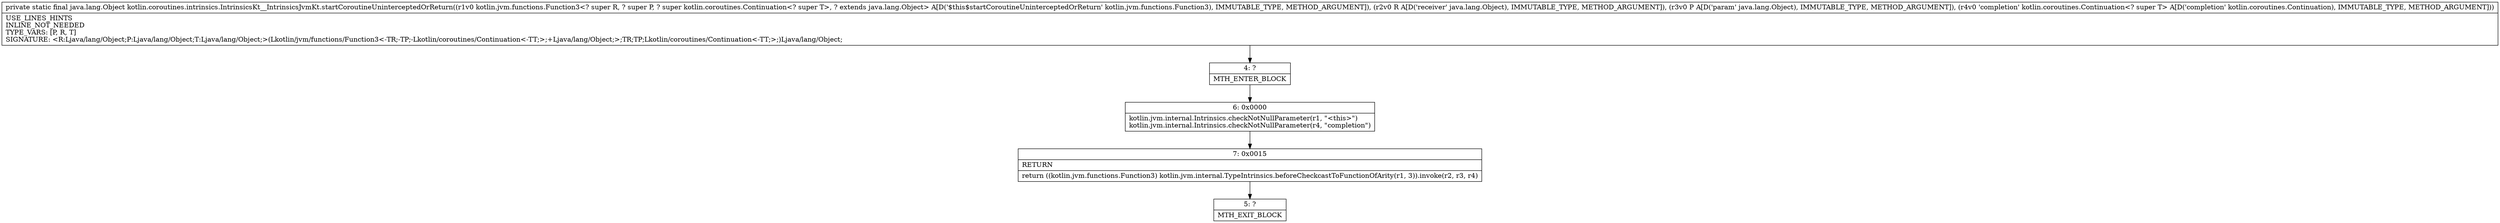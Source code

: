 digraph "CFG forkotlin.coroutines.intrinsics.IntrinsicsKt__IntrinsicsJvmKt.startCoroutineUninterceptedOrReturn(Lkotlin\/jvm\/functions\/Function3;Ljava\/lang\/Object;Ljava\/lang\/Object;Lkotlin\/coroutines\/Continuation;)Ljava\/lang\/Object;" {
Node_4 [shape=record,label="{4\:\ ?|MTH_ENTER_BLOCK\l}"];
Node_6 [shape=record,label="{6\:\ 0x0000|kotlin.jvm.internal.Intrinsics.checkNotNullParameter(r1, \"\<this\>\")\lkotlin.jvm.internal.Intrinsics.checkNotNullParameter(r4, \"completion\")\l}"];
Node_7 [shape=record,label="{7\:\ 0x0015|RETURN\l|return ((kotlin.jvm.functions.Function3) kotlin.jvm.internal.TypeIntrinsics.beforeCheckcastToFunctionOfArity(r1, 3)).invoke(r2, r3, r4)\l}"];
Node_5 [shape=record,label="{5\:\ ?|MTH_EXIT_BLOCK\l}"];
MethodNode[shape=record,label="{private static final java.lang.Object kotlin.coroutines.intrinsics.IntrinsicsKt__IntrinsicsJvmKt.startCoroutineUninterceptedOrReturn((r1v0 kotlin.jvm.functions.Function3\<? super R, ? super P, ? super kotlin.coroutines.Continuation\<? super T\>, ? extends java.lang.Object\> A[D('$this$startCoroutineUninterceptedOrReturn' kotlin.jvm.functions.Function3), IMMUTABLE_TYPE, METHOD_ARGUMENT]), (r2v0 R A[D('receiver' java.lang.Object), IMMUTABLE_TYPE, METHOD_ARGUMENT]), (r3v0 P A[D('param' java.lang.Object), IMMUTABLE_TYPE, METHOD_ARGUMENT]), (r4v0 'completion' kotlin.coroutines.Continuation\<? super T\> A[D('completion' kotlin.coroutines.Continuation), IMMUTABLE_TYPE, METHOD_ARGUMENT]))  | USE_LINES_HINTS\lINLINE_NOT_NEEDED\lTYPE_VARS: [P, R, T]\lSIGNATURE: \<R:Ljava\/lang\/Object;P:Ljava\/lang\/Object;T:Ljava\/lang\/Object;\>(Lkotlin\/jvm\/functions\/Function3\<\-TR;\-TP;\-Lkotlin\/coroutines\/Continuation\<\-TT;\>;+Ljava\/lang\/Object;\>;TR;TP;Lkotlin\/coroutines\/Continuation\<\-TT;\>;)Ljava\/lang\/Object;\l}"];
MethodNode -> Node_4;Node_4 -> Node_6;
Node_6 -> Node_7;
Node_7 -> Node_5;
}

